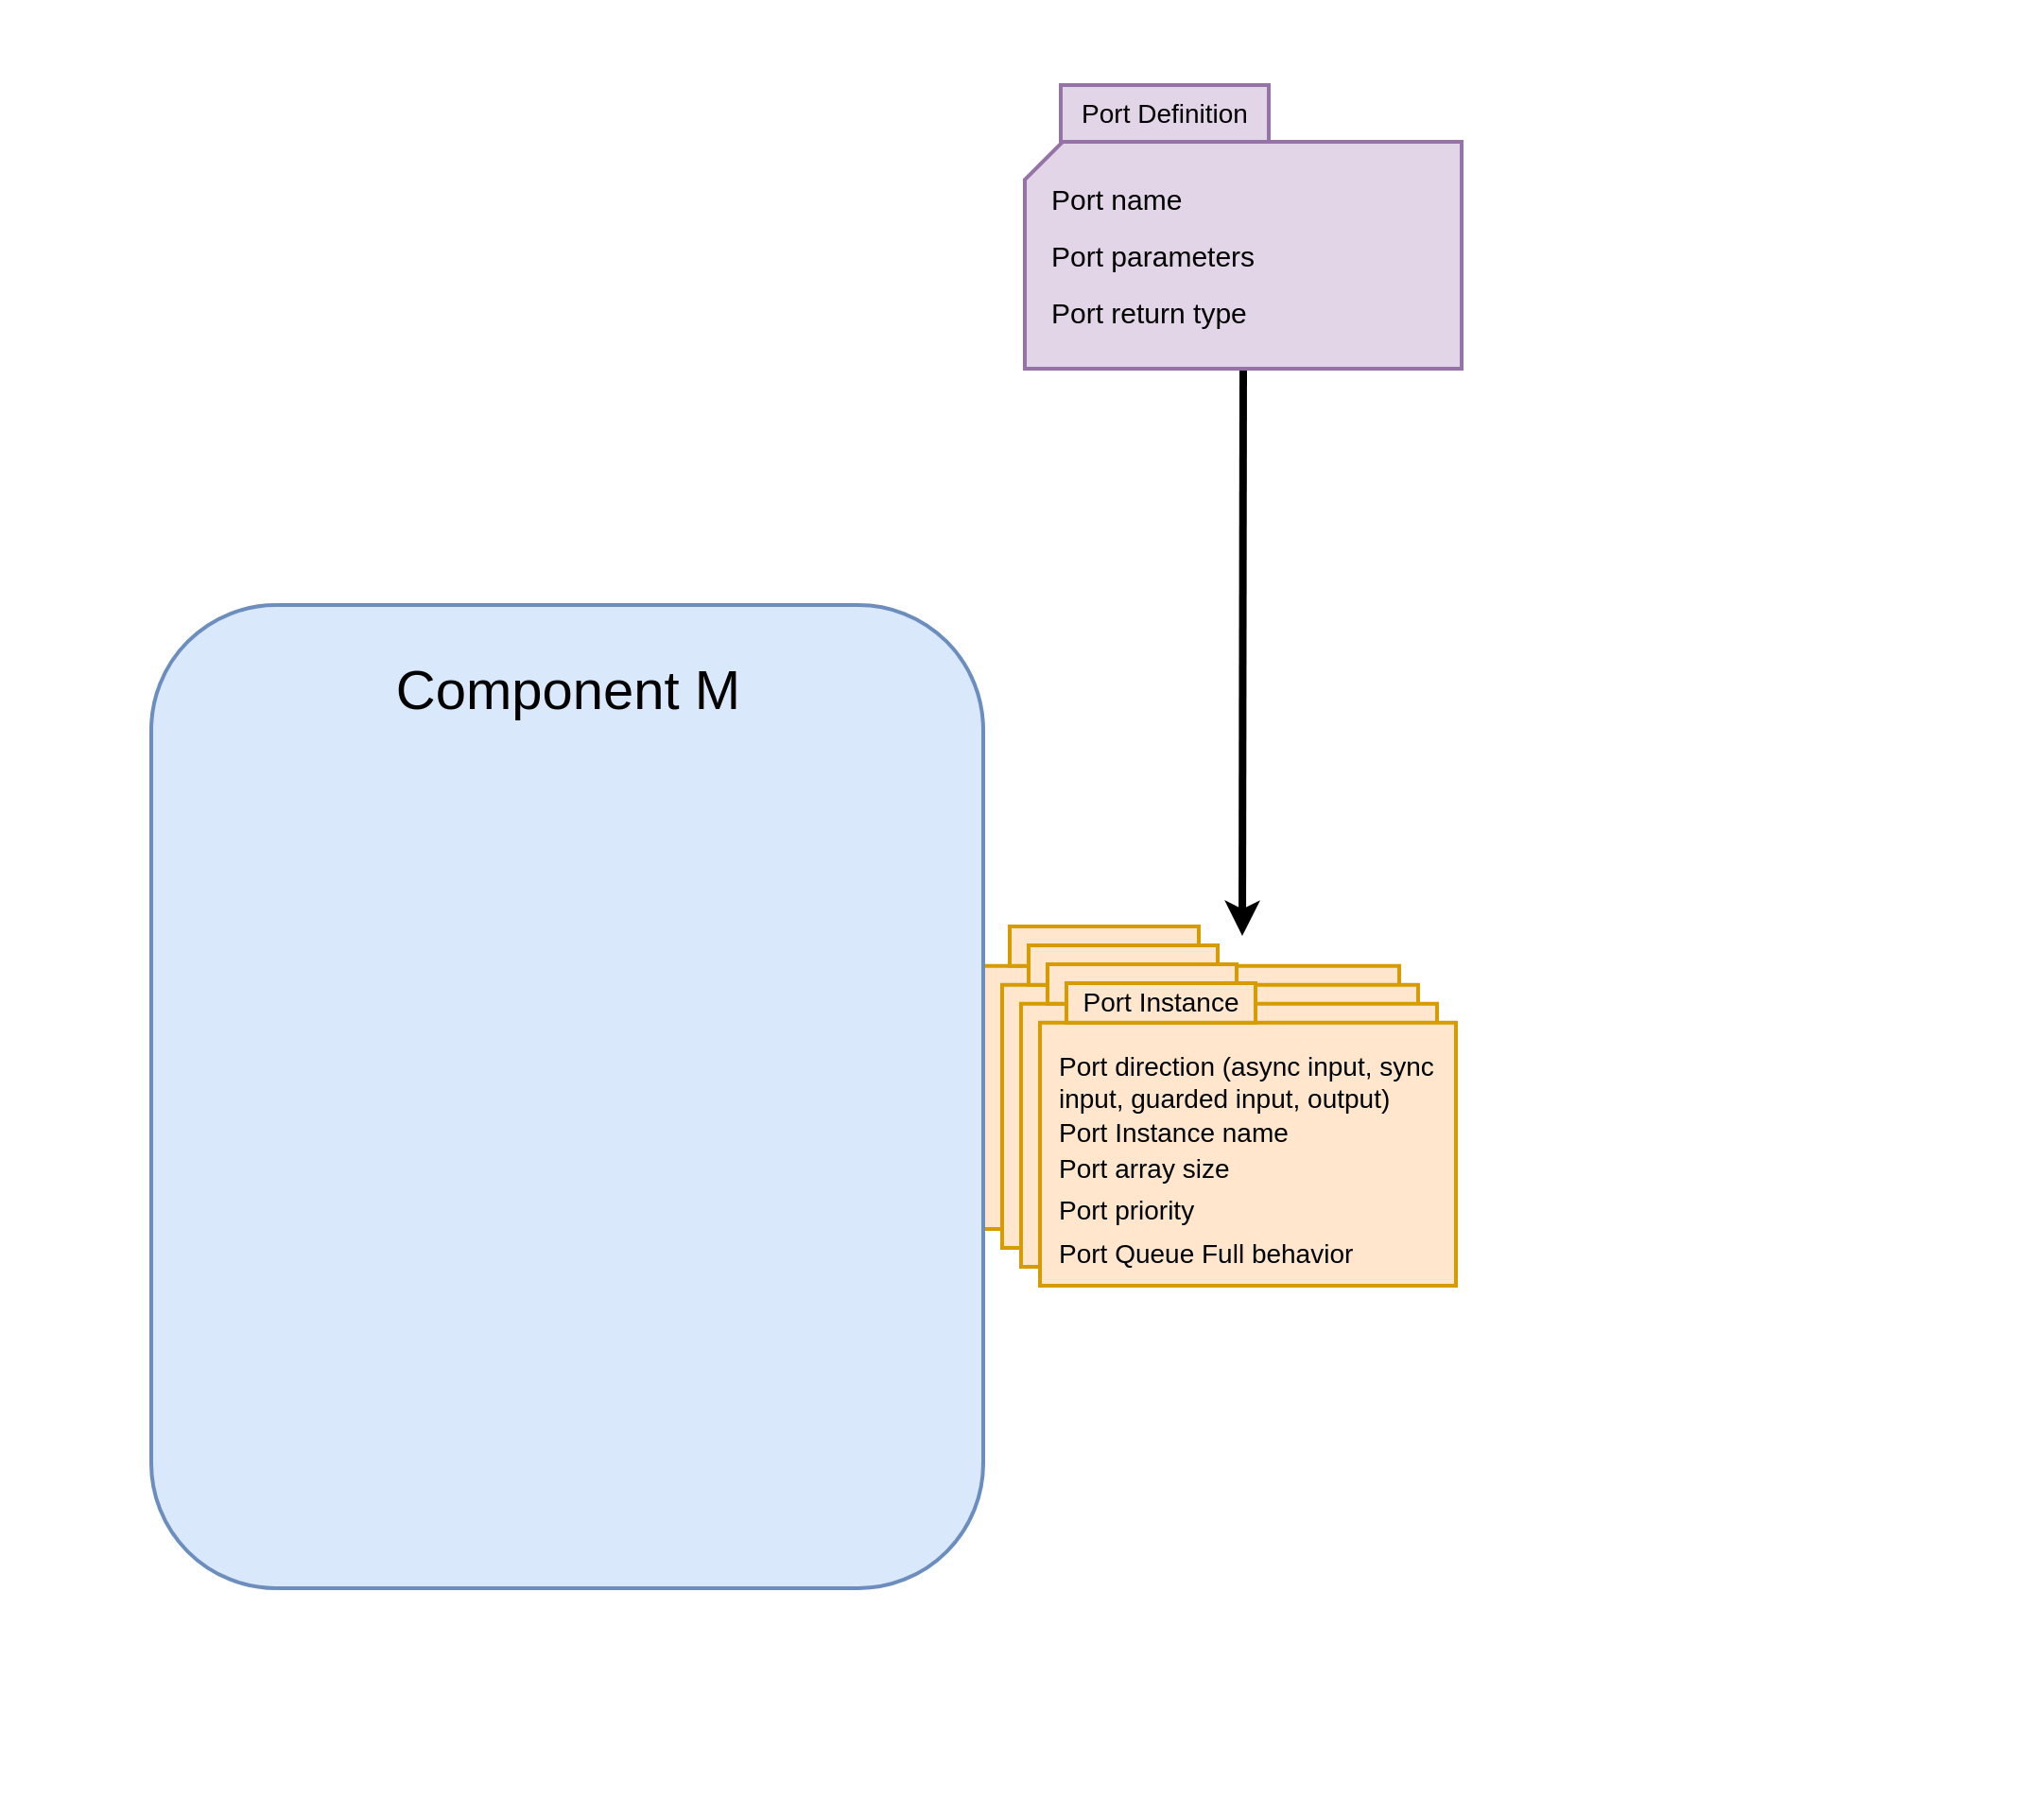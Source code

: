 <mxfile version="21.3.2" type="device">
  <diagram name="Page-1" id="pOy2rwm9JMJg5g_eni09">
    <mxGraphModel dx="2865" dy="1129" grid="1" gridSize="10" guides="1" tooltips="1" connect="1" arrows="1" fold="1" page="1" pageScale="1" pageWidth="850" pageHeight="1100" math="0" shadow="0">
      <root>
        <mxCell id="0" />
        <mxCell id="1" parent="0" />
        <mxCell id="KxiXKuk-Jm15kqrHIx6u-82" value="" style="rounded=0;whiteSpace=wrap;html=1;strokeColor=none;" vertex="1" parent="1">
          <mxGeometry x="-400" y="40" width="1080" height="960" as="geometry" />
        </mxCell>
        <mxCell id="KxiXKuk-Jm15kqrHIx6u-79" style="edgeStyle=orthogonalEdgeStyle;rounded=0;orthogonalLoop=1;jettySize=auto;html=1;exitX=0.5;exitY=1;exitDx=0;exitDy=0;exitPerimeter=0;strokeWidth=4;" edge="1" parent="1" source="KxiXKuk-Jm15kqrHIx6u-3">
          <mxGeometry relative="1" as="geometry">
            <mxPoint x="257" y="535" as="targetPoint" />
          </mxGeometry>
        </mxCell>
        <mxCell id="KxiXKuk-Jm15kqrHIx6u-3" value="" style="verticalLabelPosition=bottom;verticalAlign=top;html=1;shape=card;whiteSpace=wrap;size=20;arcSize=12;fillColor=#e1d5e7;strokeColor=#9673a6;strokeWidth=2;" vertex="1" parent="1">
          <mxGeometry x="142" y="115" width="231" height="120" as="geometry" />
        </mxCell>
        <mxCell id="KxiXKuk-Jm15kqrHIx6u-5" value="Port Definition" style="text;html=1;strokeColor=#9673a6;fillColor=#e1d5e7;align=center;verticalAlign=middle;whiteSpace=wrap;rounded=0;fontSize=14;strokeWidth=2;" vertex="1" parent="1">
          <mxGeometry x="161" y="85" width="110" height="30" as="geometry" />
        </mxCell>
        <mxCell id="KxiXKuk-Jm15kqrHIx6u-6" value="Port name" style="text;html=1;strokeColor=none;fillColor=none;align=left;verticalAlign=middle;whiteSpace=wrap;rounded=0;fontSize=15;" vertex="1" parent="1">
          <mxGeometry x="153.5" y="130" width="120" height="30" as="geometry" />
        </mxCell>
        <mxCell id="KxiXKuk-Jm15kqrHIx6u-7" value="Port parameters" style="text;html=1;strokeColor=none;fillColor=none;align=left;verticalAlign=middle;whiteSpace=wrap;rounded=0;fontSize=15;" vertex="1" parent="1">
          <mxGeometry x="153.5" y="160" width="125" height="30" as="geometry" />
        </mxCell>
        <mxCell id="KxiXKuk-Jm15kqrHIx6u-8" value="Port return type" style="text;html=1;strokeColor=none;fillColor=none;align=left;verticalAlign=middle;whiteSpace=wrap;rounded=0;fontSize=15;" vertex="1" parent="1">
          <mxGeometry x="153.5" y="190" width="125" height="30" as="geometry" />
        </mxCell>
        <mxCell id="KxiXKuk-Jm15kqrHIx6u-18" value="" style="group" vertex="1" connectable="0" parent="1">
          <mxGeometry x="120" y="530" width="220" height="160" as="geometry" />
        </mxCell>
        <mxCell id="KxiXKuk-Jm15kqrHIx6u-15" value="" style="verticalLabelPosition=bottom;verticalAlign=top;html=1;shape=card;whiteSpace=wrap;size=0;arcSize=12;fillColor=#ffe6cc;strokeColor=#d79b00;strokeWidth=2;" vertex="1" parent="KxiXKuk-Jm15kqrHIx6u-18">
          <mxGeometry y="20.87" width="220" height="139.13" as="geometry" />
        </mxCell>
        <mxCell id="KxiXKuk-Jm15kqrHIx6u-9" value="" style="text;html=1;strokeColor=#d79b00;fillColor=#ffe6cc;align=center;verticalAlign=middle;whiteSpace=wrap;rounded=0;fontSize=14;strokeWidth=2;" vertex="1" parent="KxiXKuk-Jm15kqrHIx6u-18">
          <mxGeometry x="14" width="100" height="20.87" as="geometry" />
        </mxCell>
        <mxCell id="KxiXKuk-Jm15kqrHIx6u-10" value="Port direction (async input, sync input, guarded input, output)" style="text;html=1;strokeColor=none;fillColor=none;align=left;verticalAlign=middle;whiteSpace=wrap;rounded=0;fontSize=14;" vertex="1" parent="KxiXKuk-Jm15kqrHIx6u-18">
          <mxGeometry x="7.5" y="41.739" width="202.5" height="20.87" as="geometry" />
        </mxCell>
        <mxCell id="KxiXKuk-Jm15kqrHIx6u-11" value="Port Instance name" style="text;html=1;strokeColor=none;fillColor=none;align=left;verticalAlign=middle;whiteSpace=wrap;rounded=0;fontSize=14;" vertex="1" parent="KxiXKuk-Jm15kqrHIx6u-18">
          <mxGeometry x="7.5" y="68.609" width="165" height="20.87" as="geometry" />
        </mxCell>
        <mxCell id="KxiXKuk-Jm15kqrHIx6u-12" value="Port priority" style="text;html=1;strokeColor=none;fillColor=none;align=left;verticalAlign=middle;whiteSpace=wrap;rounded=0;fontSize=14;" vertex="1" parent="KxiXKuk-Jm15kqrHIx6u-18">
          <mxGeometry x="7.5" y="109.348" width="160" height="20.87" as="geometry" />
        </mxCell>
        <mxCell id="KxiXKuk-Jm15kqrHIx6u-13" value="Port Queue Full behavior" style="text;html=1;strokeColor=none;fillColor=none;align=left;verticalAlign=middle;whiteSpace=wrap;rounded=0;fontSize=14;" vertex="1" parent="KxiXKuk-Jm15kqrHIx6u-18">
          <mxGeometry x="7.5" y="132.217" width="167.5" height="20.87" as="geometry" />
        </mxCell>
        <mxCell id="KxiXKuk-Jm15kqrHIx6u-14" value="Port array size" style="text;html=1;strokeColor=none;fillColor=none;align=left;verticalAlign=middle;whiteSpace=wrap;rounded=0;fontSize=14;" vertex="1" parent="KxiXKuk-Jm15kqrHIx6u-18">
          <mxGeometry x="7.5" y="87.478" width="165" height="20.87" as="geometry" />
        </mxCell>
        <mxCell id="KxiXKuk-Jm15kqrHIx6u-80" value="" style="rounded=1;whiteSpace=wrap;html=1;fillColor=#dae8fc;strokeColor=#6c8ebf;strokeWidth=2;" vertex="1" parent="1">
          <mxGeometry x="-320" y="360" width="440" height="520" as="geometry" />
        </mxCell>
        <mxCell id="KxiXKuk-Jm15kqrHIx6u-81" value="Component M" style="text;html=1;strokeColor=none;fillColor=none;align=center;verticalAlign=middle;whiteSpace=wrap;rounded=0;fontSize=29;" vertex="1" parent="1">
          <mxGeometry x="-197.5" y="390" width="195" height="30" as="geometry" />
        </mxCell>
        <mxCell id="KxiXKuk-Jm15kqrHIx6u-107" value="" style="group" vertex="1" connectable="0" parent="1">
          <mxGeometry x="130" y="540" width="220" height="160" as="geometry" />
        </mxCell>
        <mxCell id="KxiXKuk-Jm15kqrHIx6u-108" value="" style="verticalLabelPosition=bottom;verticalAlign=top;html=1;shape=card;whiteSpace=wrap;size=0;arcSize=12;fillColor=#ffe6cc;strokeColor=#d79b00;strokeWidth=2;" vertex="1" parent="KxiXKuk-Jm15kqrHIx6u-107">
          <mxGeometry y="20.87" width="220" height="139.13" as="geometry" />
        </mxCell>
        <mxCell id="KxiXKuk-Jm15kqrHIx6u-109" value="" style="text;html=1;strokeColor=#d79b00;fillColor=#ffe6cc;align=center;verticalAlign=middle;whiteSpace=wrap;rounded=0;fontSize=14;strokeWidth=2;" vertex="1" parent="KxiXKuk-Jm15kqrHIx6u-107">
          <mxGeometry x="14" width="100" height="20.87" as="geometry" />
        </mxCell>
        <mxCell id="KxiXKuk-Jm15kqrHIx6u-110" value="Port direction (async input, sync input, guarded input, output)" style="text;html=1;strokeColor=none;fillColor=none;align=left;verticalAlign=middle;whiteSpace=wrap;rounded=0;fontSize=14;" vertex="1" parent="KxiXKuk-Jm15kqrHIx6u-107">
          <mxGeometry x="7.5" y="41.739" width="202.5" height="20.87" as="geometry" />
        </mxCell>
        <mxCell id="KxiXKuk-Jm15kqrHIx6u-111" value="Port Instance name" style="text;html=1;strokeColor=none;fillColor=none;align=left;verticalAlign=middle;whiteSpace=wrap;rounded=0;fontSize=14;" vertex="1" parent="KxiXKuk-Jm15kqrHIx6u-107">
          <mxGeometry x="7.5" y="68.609" width="165" height="20.87" as="geometry" />
        </mxCell>
        <mxCell id="KxiXKuk-Jm15kqrHIx6u-112" value="Port priority" style="text;html=1;strokeColor=none;fillColor=none;align=left;verticalAlign=middle;whiteSpace=wrap;rounded=0;fontSize=14;" vertex="1" parent="KxiXKuk-Jm15kqrHIx6u-107">
          <mxGeometry x="7.5" y="109.348" width="160" height="20.87" as="geometry" />
        </mxCell>
        <mxCell id="KxiXKuk-Jm15kqrHIx6u-113" value="Port Queue Full behavior" style="text;html=1;strokeColor=none;fillColor=none;align=left;verticalAlign=middle;whiteSpace=wrap;rounded=0;fontSize=14;" vertex="1" parent="KxiXKuk-Jm15kqrHIx6u-107">
          <mxGeometry x="7.5" y="132.217" width="167.5" height="20.87" as="geometry" />
        </mxCell>
        <mxCell id="KxiXKuk-Jm15kqrHIx6u-114" value="Port array size" style="text;html=1;strokeColor=none;fillColor=none;align=left;verticalAlign=middle;whiteSpace=wrap;rounded=0;fontSize=14;" vertex="1" parent="KxiXKuk-Jm15kqrHIx6u-107">
          <mxGeometry x="7.5" y="87.478" width="165" height="20.87" as="geometry" />
        </mxCell>
        <mxCell id="KxiXKuk-Jm15kqrHIx6u-115" value="" style="group" vertex="1" connectable="0" parent="1">
          <mxGeometry x="140" y="550" width="220" height="160" as="geometry" />
        </mxCell>
        <mxCell id="KxiXKuk-Jm15kqrHIx6u-116" value="" style="verticalLabelPosition=bottom;verticalAlign=top;html=1;shape=card;whiteSpace=wrap;size=0;arcSize=12;fillColor=#ffe6cc;strokeColor=#d79b00;strokeWidth=2;" vertex="1" parent="KxiXKuk-Jm15kqrHIx6u-115">
          <mxGeometry y="20.87" width="220" height="139.13" as="geometry" />
        </mxCell>
        <mxCell id="KxiXKuk-Jm15kqrHIx6u-117" value="" style="text;html=1;strokeColor=#d79b00;fillColor=#ffe6cc;align=center;verticalAlign=middle;whiteSpace=wrap;rounded=0;fontSize=14;strokeWidth=2;" vertex="1" parent="KxiXKuk-Jm15kqrHIx6u-115">
          <mxGeometry x="14" width="100" height="20.87" as="geometry" />
        </mxCell>
        <mxCell id="KxiXKuk-Jm15kqrHIx6u-118" value="Port direction (async input, sync input, guarded input, output)" style="text;html=1;strokeColor=none;fillColor=none;align=left;verticalAlign=middle;whiteSpace=wrap;rounded=0;fontSize=14;" vertex="1" parent="KxiXKuk-Jm15kqrHIx6u-115">
          <mxGeometry x="7.5" y="41.739" width="202.5" height="20.87" as="geometry" />
        </mxCell>
        <mxCell id="KxiXKuk-Jm15kqrHIx6u-119" value="Port Instance name" style="text;html=1;strokeColor=none;fillColor=none;align=left;verticalAlign=middle;whiteSpace=wrap;rounded=0;fontSize=14;" vertex="1" parent="KxiXKuk-Jm15kqrHIx6u-115">
          <mxGeometry x="7.5" y="68.609" width="165" height="20.87" as="geometry" />
        </mxCell>
        <mxCell id="KxiXKuk-Jm15kqrHIx6u-120" value="Port priority" style="text;html=1;strokeColor=none;fillColor=none;align=left;verticalAlign=middle;whiteSpace=wrap;rounded=0;fontSize=14;" vertex="1" parent="KxiXKuk-Jm15kqrHIx6u-115">
          <mxGeometry x="7.5" y="109.348" width="160" height="20.87" as="geometry" />
        </mxCell>
        <mxCell id="KxiXKuk-Jm15kqrHIx6u-121" value="Port Queue Full behavior" style="text;html=1;strokeColor=none;fillColor=none;align=left;verticalAlign=middle;whiteSpace=wrap;rounded=0;fontSize=14;" vertex="1" parent="KxiXKuk-Jm15kqrHIx6u-115">
          <mxGeometry x="7.5" y="132.217" width="167.5" height="20.87" as="geometry" />
        </mxCell>
        <mxCell id="KxiXKuk-Jm15kqrHIx6u-122" value="Port array size" style="text;html=1;strokeColor=none;fillColor=none;align=left;verticalAlign=middle;whiteSpace=wrap;rounded=0;fontSize=14;" vertex="1" parent="KxiXKuk-Jm15kqrHIx6u-115">
          <mxGeometry x="7.5" y="87.478" width="165" height="20.87" as="geometry" />
        </mxCell>
        <mxCell id="KxiXKuk-Jm15kqrHIx6u-123" value="" style="group" vertex="1" connectable="0" parent="1">
          <mxGeometry x="150" y="560" width="220" height="160" as="geometry" />
        </mxCell>
        <mxCell id="KxiXKuk-Jm15kqrHIx6u-124" value="" style="verticalLabelPosition=bottom;verticalAlign=top;html=1;shape=card;whiteSpace=wrap;size=0;arcSize=12;fillColor=#ffe6cc;strokeColor=#d79b00;strokeWidth=2;" vertex="1" parent="KxiXKuk-Jm15kqrHIx6u-123">
          <mxGeometry y="20.87" width="220" height="139.13" as="geometry" />
        </mxCell>
        <mxCell id="KxiXKuk-Jm15kqrHIx6u-125" value="Port Instance" style="text;html=1;strokeColor=#d79b00;fillColor=#ffe6cc;align=center;verticalAlign=middle;whiteSpace=wrap;rounded=0;fontSize=14;strokeWidth=2;" vertex="1" parent="KxiXKuk-Jm15kqrHIx6u-123">
          <mxGeometry x="14" width="100" height="20.87" as="geometry" />
        </mxCell>
        <mxCell id="KxiXKuk-Jm15kqrHIx6u-126" value="Port direction (async input, sync input, guarded input, output)" style="text;html=1;strokeColor=none;fillColor=none;align=left;verticalAlign=middle;whiteSpace=wrap;rounded=0;fontSize=14;" vertex="1" parent="KxiXKuk-Jm15kqrHIx6u-123">
          <mxGeometry x="7.5" y="41.739" width="202.5" height="20.87" as="geometry" />
        </mxCell>
        <mxCell id="KxiXKuk-Jm15kqrHIx6u-127" value="Port Instance name" style="text;html=1;strokeColor=none;fillColor=none;align=left;verticalAlign=middle;whiteSpace=wrap;rounded=0;fontSize=14;" vertex="1" parent="KxiXKuk-Jm15kqrHIx6u-123">
          <mxGeometry x="7.5" y="68.609" width="165" height="20.87" as="geometry" />
        </mxCell>
        <mxCell id="KxiXKuk-Jm15kqrHIx6u-128" value="Port priority" style="text;html=1;strokeColor=none;fillColor=none;align=left;verticalAlign=middle;whiteSpace=wrap;rounded=0;fontSize=14;" vertex="1" parent="KxiXKuk-Jm15kqrHIx6u-123">
          <mxGeometry x="7.5" y="109.348" width="160" height="20.87" as="geometry" />
        </mxCell>
        <mxCell id="KxiXKuk-Jm15kqrHIx6u-129" value="Port Queue Full behavior" style="text;html=1;strokeColor=none;fillColor=none;align=left;verticalAlign=middle;whiteSpace=wrap;rounded=0;fontSize=14;" vertex="1" parent="KxiXKuk-Jm15kqrHIx6u-123">
          <mxGeometry x="7.5" y="132.217" width="167.5" height="20.87" as="geometry" />
        </mxCell>
        <mxCell id="KxiXKuk-Jm15kqrHIx6u-130" value="Port array size" style="text;html=1;strokeColor=none;fillColor=none;align=left;verticalAlign=middle;whiteSpace=wrap;rounded=0;fontSize=14;" vertex="1" parent="KxiXKuk-Jm15kqrHIx6u-123">
          <mxGeometry x="7.5" y="87.478" width="165" height="20.87" as="geometry" />
        </mxCell>
      </root>
    </mxGraphModel>
  </diagram>
</mxfile>
